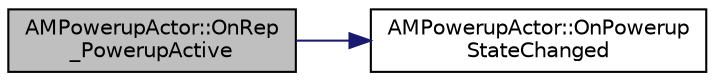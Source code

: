 digraph "AMPowerupActor::OnRep_PowerupActive"
{
 // LATEX_PDF_SIZE
  edge [fontname="Helvetica",fontsize="10",labelfontname="Helvetica",labelfontsize="10"];
  node [fontname="Helvetica",fontsize="10",shape=record];
  rankdir="LR";
  Node1 [label="AMPowerupActor::OnRep\l_PowerupActive",height=0.2,width=0.4,color="black", fillcolor="grey75", style="filled", fontcolor="black",tooltip=" "];
  Node1 -> Node2 [color="midnightblue",fontsize="10",style="solid",fontname="Helvetica"];
  Node2 [label="AMPowerupActor::OnPowerup\lStateChanged",height=0.2,width=0.4,color="black", fillcolor="white", style="filled",URL="$class_a_m_powerup_actor.html#a52ef83d2b1555ffedf25329ae7e62ec7",tooltip=" "];
}

